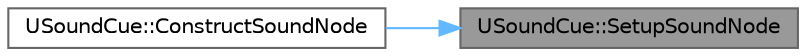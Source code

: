 digraph "USoundCue::SetupSoundNode"
{
 // INTERACTIVE_SVG=YES
 // LATEX_PDF_SIZE
  bgcolor="transparent";
  edge [fontname=Helvetica,fontsize=10,labelfontname=Helvetica,labelfontsize=10];
  node [fontname=Helvetica,fontsize=10,shape=box,height=0.2,width=0.4];
  rankdir="RL";
  Node1 [id="Node000001",label="USoundCue::SetupSoundNode",height=0.2,width=0.4,color="gray40", fillcolor="grey60", style="filled", fontcolor="black",tooltip="Set up EdGraph parts of a SoundNode."];
  Node1 -> Node2 [id="edge1_Node000001_Node000002",dir="back",color="steelblue1",style="solid",tooltip=" "];
  Node2 [id="Node000002",label="USoundCue::ConstructSoundNode",height=0.2,width=0.4,color="grey40", fillcolor="white", style="filled",URL="$d6/d80/classUSoundCue.html#aa40c54353cbc650efaf88e5e6d7c69f4",tooltip="Construct and initialize a node within this Cue."];
}
